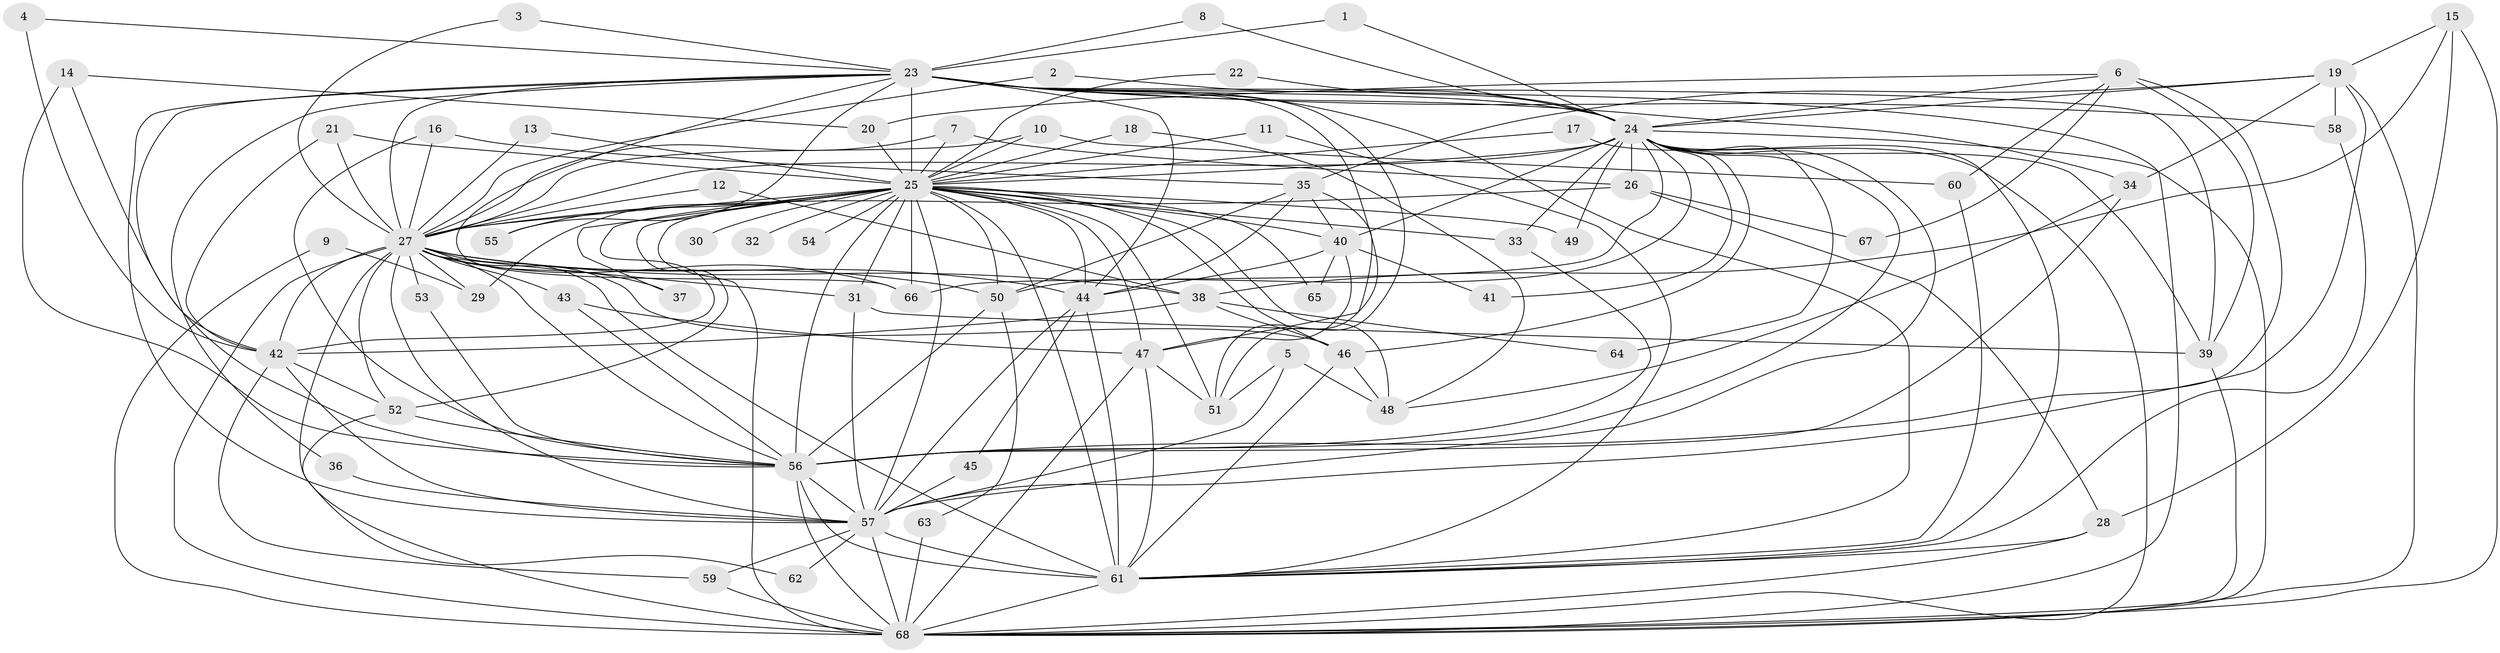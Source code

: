 // original degree distribution, {23: 0.014814814814814815, 18: 0.014814814814814815, 19: 0.007407407407407408, 30: 0.007407407407407408, 27: 0.007407407407407408, 25: 0.007407407407407408, 32: 0.007407407407407408, 26: 0.007407407407407408, 3: 0.24444444444444444, 4: 0.07407407407407407, 5: 0.05185185185185185, 2: 0.5185185185185185, 8: 0.014814814814814815, 7: 0.007407407407407408, 6: 0.014814814814814815}
// Generated by graph-tools (version 1.1) at 2025/49/03/09/25 03:49:36]
// undirected, 68 vertices, 187 edges
graph export_dot {
graph [start="1"]
  node [color=gray90,style=filled];
  1;
  2;
  3;
  4;
  5;
  6;
  7;
  8;
  9;
  10;
  11;
  12;
  13;
  14;
  15;
  16;
  17;
  18;
  19;
  20;
  21;
  22;
  23;
  24;
  25;
  26;
  27;
  28;
  29;
  30;
  31;
  32;
  33;
  34;
  35;
  36;
  37;
  38;
  39;
  40;
  41;
  42;
  43;
  44;
  45;
  46;
  47;
  48;
  49;
  50;
  51;
  52;
  53;
  54;
  55;
  56;
  57;
  58;
  59;
  60;
  61;
  62;
  63;
  64;
  65;
  66;
  67;
  68;
  1 -- 23 [weight=1.0];
  1 -- 24 [weight=1.0];
  2 -- 24 [weight=1.0];
  2 -- 27 [weight=1.0];
  3 -- 23 [weight=1.0];
  3 -- 27 [weight=1.0];
  4 -- 23 [weight=1.0];
  4 -- 42 [weight=1.0];
  5 -- 48 [weight=1.0];
  5 -- 51 [weight=1.0];
  5 -- 57 [weight=1.0];
  6 -- 20 [weight=1.0];
  6 -- 24 [weight=1.0];
  6 -- 39 [weight=1.0];
  6 -- 56 [weight=1.0];
  6 -- 60 [weight=1.0];
  6 -- 67 [weight=1.0];
  7 -- 25 [weight=1.0];
  7 -- 26 [weight=1.0];
  7 -- 27 [weight=1.0];
  8 -- 23 [weight=1.0];
  8 -- 24 [weight=1.0];
  9 -- 29 [weight=1.0];
  9 -- 68 [weight=1.0];
  10 -- 25 [weight=1.0];
  10 -- 27 [weight=2.0];
  10 -- 60 [weight=1.0];
  11 -- 25 [weight=1.0];
  11 -- 61 [weight=1.0];
  12 -- 27 [weight=1.0];
  12 -- 38 [weight=1.0];
  13 -- 25 [weight=1.0];
  13 -- 27 [weight=1.0];
  14 -- 20 [weight=1.0];
  14 -- 42 [weight=1.0];
  14 -- 56 [weight=1.0];
  15 -- 19 [weight=1.0];
  15 -- 28 [weight=1.0];
  15 -- 38 [weight=1.0];
  15 -- 68 [weight=1.0];
  16 -- 27 [weight=1.0];
  16 -- 35 [weight=1.0];
  16 -- 56 [weight=1.0];
  17 -- 25 [weight=1.0];
  17 -- 68 [weight=1.0];
  18 -- 25 [weight=1.0];
  18 -- 48 [weight=1.0];
  19 -- 24 [weight=1.0];
  19 -- 34 [weight=1.0];
  19 -- 35 [weight=1.0];
  19 -- 57 [weight=1.0];
  19 -- 58 [weight=1.0];
  19 -- 68 [weight=1.0];
  20 -- 25 [weight=1.0];
  21 -- 25 [weight=1.0];
  21 -- 27 [weight=1.0];
  21 -- 42 [weight=1.0];
  22 -- 24 [weight=1.0];
  22 -- 25 [weight=1.0];
  23 -- 24 [weight=1.0];
  23 -- 25 [weight=2.0];
  23 -- 27 [weight=3.0];
  23 -- 34 [weight=1.0];
  23 -- 36 [weight=1.0];
  23 -- 39 [weight=1.0];
  23 -- 44 [weight=1.0];
  23 -- 47 [weight=1.0];
  23 -- 51 [weight=1.0];
  23 -- 55 [weight=1.0];
  23 -- 56 [weight=1.0];
  23 -- 57 [weight=1.0];
  23 -- 58 [weight=1.0];
  23 -- 61 [weight=1.0];
  23 -- 66 [weight=1.0];
  23 -- 68 [weight=1.0];
  24 -- 25 [weight=2.0];
  24 -- 26 [weight=1.0];
  24 -- 27 [weight=3.0];
  24 -- 33 [weight=1.0];
  24 -- 39 [weight=1.0];
  24 -- 40 [weight=1.0];
  24 -- 41 [weight=1.0];
  24 -- 46 [weight=1.0];
  24 -- 49 [weight=1.0];
  24 -- 50 [weight=1.0];
  24 -- 56 [weight=1.0];
  24 -- 57 [weight=1.0];
  24 -- 61 [weight=1.0];
  24 -- 64 [weight=1.0];
  24 -- 66 [weight=1.0];
  24 -- 68 [weight=2.0];
  25 -- 27 [weight=4.0];
  25 -- 29 [weight=2.0];
  25 -- 30 [weight=1.0];
  25 -- 31 [weight=1.0];
  25 -- 32 [weight=2.0];
  25 -- 33 [weight=2.0];
  25 -- 37 [weight=2.0];
  25 -- 40 [weight=1.0];
  25 -- 42 [weight=1.0];
  25 -- 44 [weight=1.0];
  25 -- 46 [weight=1.0];
  25 -- 47 [weight=1.0];
  25 -- 48 [weight=2.0];
  25 -- 49 [weight=1.0];
  25 -- 50 [weight=1.0];
  25 -- 51 [weight=1.0];
  25 -- 52 [weight=1.0];
  25 -- 54 [weight=1.0];
  25 -- 55 [weight=1.0];
  25 -- 56 [weight=2.0];
  25 -- 57 [weight=2.0];
  25 -- 61 [weight=2.0];
  25 -- 65 [weight=1.0];
  25 -- 66 [weight=2.0];
  25 -- 68 [weight=3.0];
  26 -- 27 [weight=1.0];
  26 -- 28 [weight=1.0];
  26 -- 67 [weight=1.0];
  27 -- 29 [weight=1.0];
  27 -- 31 [weight=1.0];
  27 -- 37 [weight=1.0];
  27 -- 38 [weight=1.0];
  27 -- 42 [weight=1.0];
  27 -- 43 [weight=3.0];
  27 -- 44 [weight=1.0];
  27 -- 46 [weight=2.0];
  27 -- 50 [weight=1.0];
  27 -- 52 [weight=1.0];
  27 -- 53 [weight=2.0];
  27 -- 56 [weight=2.0];
  27 -- 57 [weight=2.0];
  27 -- 61 [weight=4.0];
  27 -- 62 [weight=1.0];
  27 -- 66 [weight=1.0];
  27 -- 68 [weight=2.0];
  28 -- 61 [weight=1.0];
  28 -- 68 [weight=1.0];
  31 -- 39 [weight=1.0];
  31 -- 57 [weight=1.0];
  33 -- 56 [weight=1.0];
  34 -- 48 [weight=1.0];
  34 -- 56 [weight=1.0];
  35 -- 40 [weight=1.0];
  35 -- 44 [weight=1.0];
  35 -- 50 [weight=1.0];
  35 -- 51 [weight=1.0];
  36 -- 57 [weight=1.0];
  38 -- 42 [weight=1.0];
  38 -- 46 [weight=1.0];
  38 -- 64 [weight=1.0];
  39 -- 68 [weight=1.0];
  40 -- 41 [weight=1.0];
  40 -- 44 [weight=1.0];
  40 -- 47 [weight=1.0];
  40 -- 65 [weight=1.0];
  42 -- 52 [weight=1.0];
  42 -- 57 [weight=1.0];
  42 -- 59 [weight=1.0];
  43 -- 47 [weight=1.0];
  43 -- 56 [weight=1.0];
  44 -- 45 [weight=1.0];
  44 -- 57 [weight=1.0];
  44 -- 61 [weight=1.0];
  45 -- 57 [weight=1.0];
  46 -- 48 [weight=1.0];
  46 -- 61 [weight=1.0];
  47 -- 51 [weight=1.0];
  47 -- 61 [weight=1.0];
  47 -- 68 [weight=1.0];
  50 -- 56 [weight=1.0];
  50 -- 63 [weight=1.0];
  52 -- 56 [weight=1.0];
  52 -- 68 [weight=1.0];
  53 -- 56 [weight=1.0];
  56 -- 57 [weight=1.0];
  56 -- 61 [weight=1.0];
  56 -- 68 [weight=2.0];
  57 -- 59 [weight=1.0];
  57 -- 61 [weight=1.0];
  57 -- 62 [weight=1.0];
  57 -- 68 [weight=1.0];
  58 -- 61 [weight=1.0];
  59 -- 68 [weight=1.0];
  60 -- 61 [weight=1.0];
  61 -- 68 [weight=1.0];
  63 -- 68 [weight=1.0];
}

